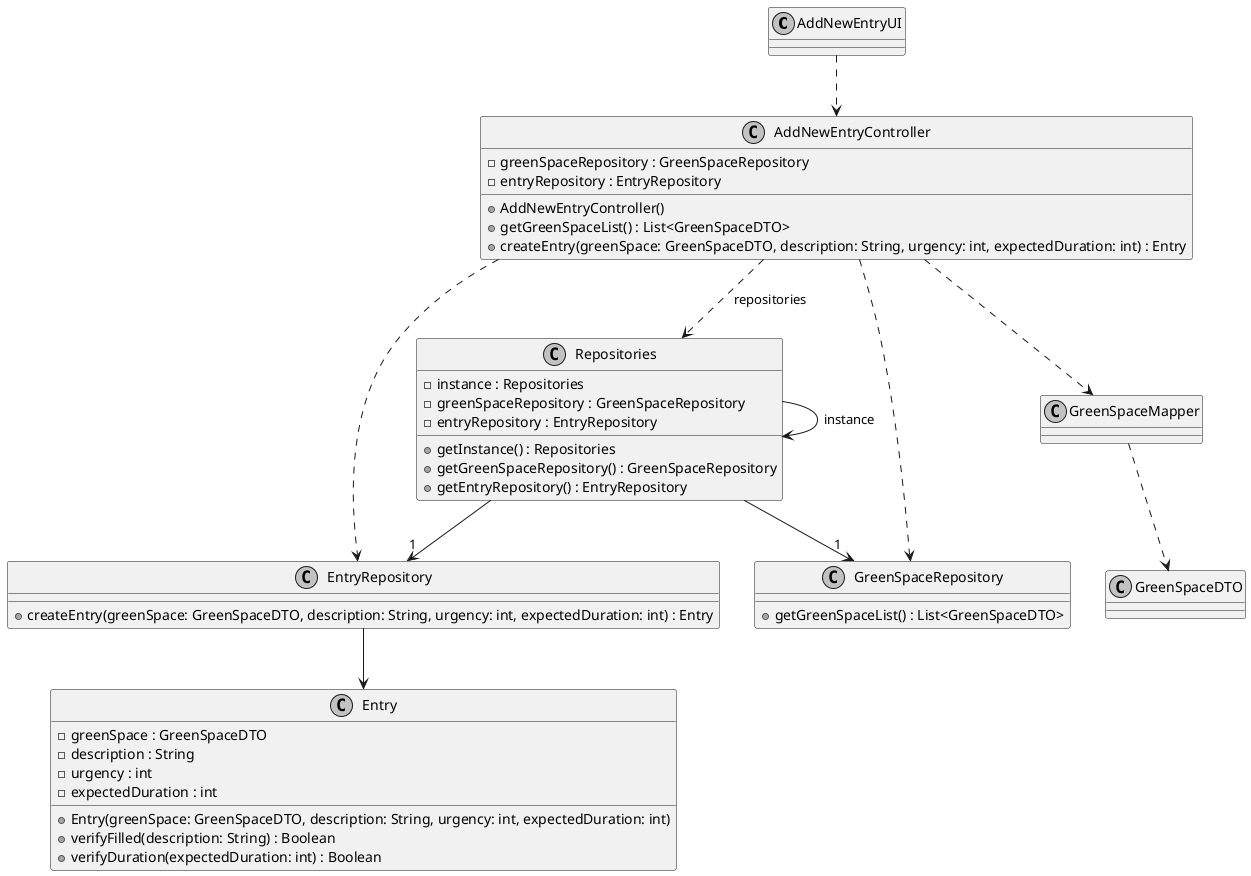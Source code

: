 @startuml
skinparam monochrome true
skinparam packageStyle rectangle
skinparam shadowing false

class AddNewEntryUI {
}

class AddNewEntryController {
    - greenSpaceRepository : GreenSpaceRepository
    - entryRepository : EntryRepository
    + AddNewEntryController()
    + getGreenSpaceList() : List<GreenSpaceDTO>
    + createEntry(greenSpace: GreenSpaceDTO, description: String, urgency: int, expectedDuration: int) : Entry
}

class Repositories {
    - instance : Repositories
    - greenSpaceRepository : GreenSpaceRepository
    - entryRepository : EntryRepository
    + getInstance() : Repositories
    + getGreenSpaceRepository() : GreenSpaceRepository
    + getEntryRepository() : EntryRepository
}

class GreenSpaceRepository {
    + getGreenSpaceList() : List<GreenSpaceDTO>
}

class EntryRepository {
    + createEntry(greenSpace: GreenSpaceDTO, description: String, urgency: int, expectedDuration: int) : Entry
}

class Entry {
    - greenSpace : GreenSpaceDTO
    - description : String
    - urgency : int
    - expectedDuration : int
    + Entry(greenSpace: GreenSpaceDTO, description: String, urgency: int, expectedDuration: int)
    + verifyFilled(description: String) : Boolean
    + verifyDuration(expectedDuration: int) : Boolean
}

class GreenSpaceDTO {

}

class GreenSpaceMapper {
}

AddNewEntryUI ..> AddNewEntryController

AddNewEntryController ..> Repositories: repositories
Repositories --> Repositories: instance
AddNewEntryController ..> GreenSpaceRepository
AddNewEntryController ..> EntryRepository
Repositories --> "1" GreenSpaceRepository
Repositories --> "1" EntryRepository
AddNewEntryController ..> GreenSpaceMapper

GreenSpaceMapper ..> GreenSpaceDTO
EntryRepository --> Entry

@enduml
